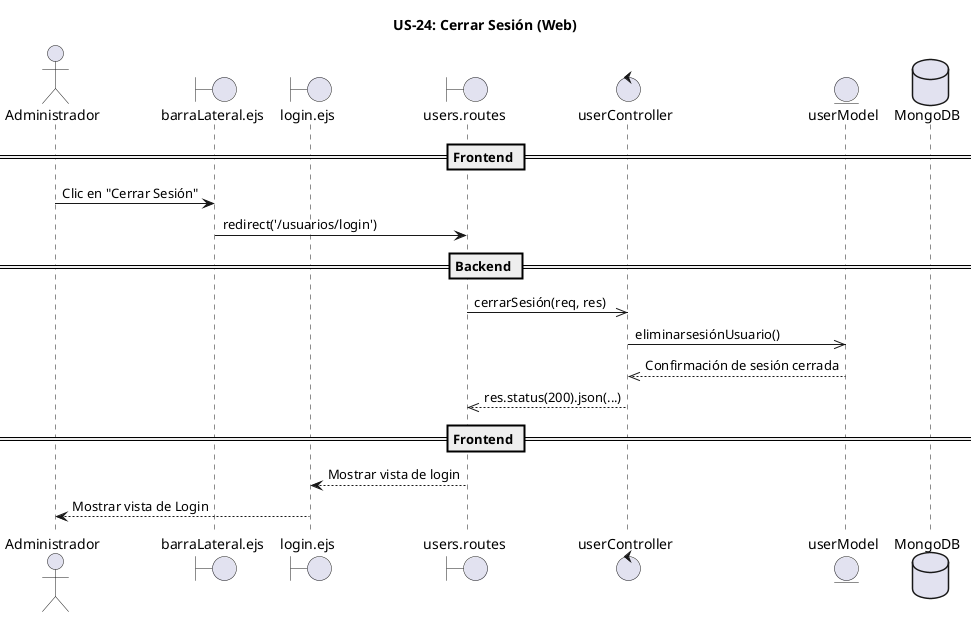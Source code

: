 @startuml
title US-24: Cerrar Sesión (Web)

actor Administrador

boundary "barraLateral.ejs" as VistaBarraLateral
boundary "login.ejs" as VistaLogin
boundary "users.routes" as Router
control "userController" as Controller
entity "userModel" as Modelo
database "MongoDB" as DB

== Frontend ==
Administrador -> VistaBarraLateral : Clic en "Cerrar Sesión"
VistaBarraLateral -> Router : redirect('/usuarios/login')


== Backend ==
Router ->> Controller : cerrarSesión(req, res)
Controller ->> Modelo: eliminarsesiónUsuario()

Modelo -->> Controller : Confirmación de sesión cerrada

Controller -->> Router : res.status(200).json(...)

== Frontend ==
Router --> VistaLogin: Mostrar vista de login

VistaLogin --> Administrador : Mostrar vista de Login

@enduml
